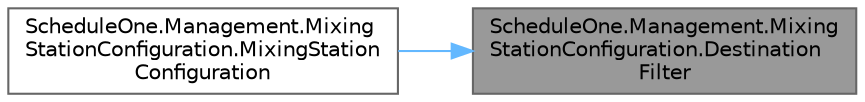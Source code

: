 digraph "ScheduleOne.Management.MixingStationConfiguration.DestinationFilter"
{
 // LATEX_PDF_SIZE
  bgcolor="transparent";
  edge [fontname=Helvetica,fontsize=10,labelfontname=Helvetica,labelfontsize=10];
  node [fontname=Helvetica,fontsize=10,shape=box,height=0.2,width=0.4];
  rankdir="RL";
  Node1 [id="Node000001",label="ScheduleOne.Management.Mixing\lStationConfiguration.Destination\lFilter",height=0.2,width=0.4,color="gray40", fillcolor="grey60", style="filled", fontcolor="black",tooltip=" "];
  Node1 -> Node2 [id="edge1_Node000001_Node000002",dir="back",color="steelblue1",style="solid",tooltip=" "];
  Node2 [id="Node000002",label="ScheduleOne.Management.Mixing\lStationConfiguration.MixingStation\lConfiguration",height=0.2,width=0.4,color="grey40", fillcolor="white", style="filled",URL="$class_schedule_one_1_1_management_1_1_mixing_station_configuration.html#a869ac06cf37fc7d74935fa436005a5a5",tooltip=" "];
}
